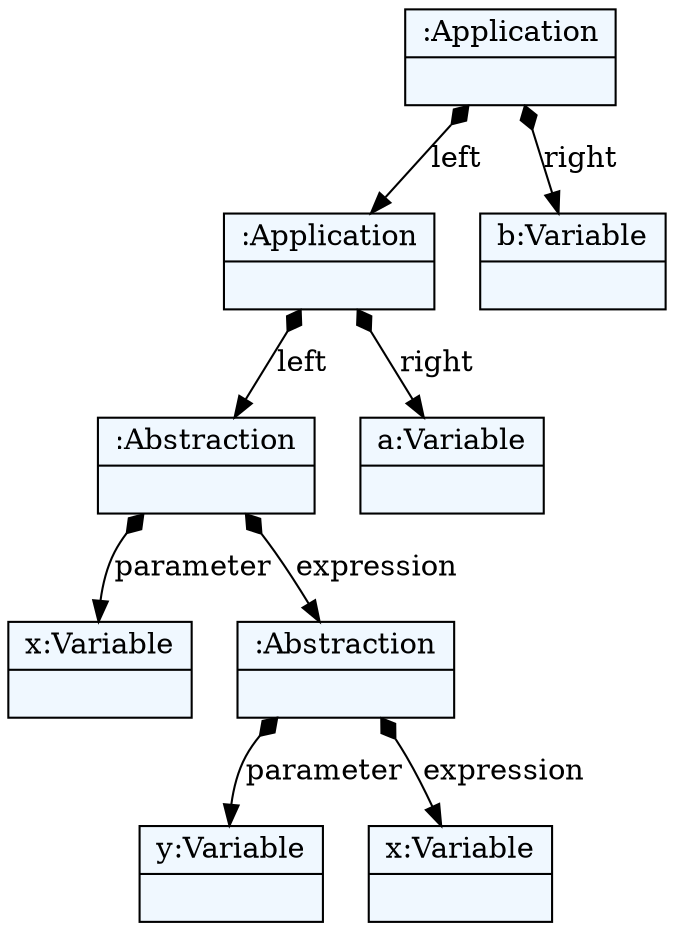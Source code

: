 
    digraph textX {
    fontname = "Bitstream Vera Sans"
    fontsize = 8
    node[
        shape=record,
        style=filled,
        fillcolor=aliceblue
    ]
    nodesep = 0.3
    edge[dir=black,arrowtail=empty]


2263885647584 -> 2263885647488 [label="left" arrowtail=diamond dir=both]
2263885647488 -> 2263885647344 [label="left" arrowtail=diamond dir=both]
2263885647344 -> 2263885647248 [label="parameter" arrowtail=diamond dir=both]
2263885647248[label="{x:Variable|}"]
2263885647344 -> 2263885647200 [label="expression" arrowtail=diamond dir=both]
2263885647200 -> 2263885647104 [label="parameter" arrowtail=diamond dir=both]
2263885647104[label="{y:Variable|}"]
2263885647200 -> 2263885647056 [label="expression" arrowtail=diamond dir=both]
2263885647056[label="{x:Variable|}"]
2263885647200[label="{:Abstraction|}"]
2263885647344[label="{:Abstraction|}"]
2263885647488 -> 2263885647296 [label="right" arrowtail=diamond dir=both]
2263885647296[label="{a:Variable|}"]
2263885647488[label="{:Application|}"]
2263885647584 -> 2263885647392 [label="right" arrowtail=diamond dir=both]
2263885647392[label="{b:Variable|}"]
2263885647584[label="{:Application|}"]

}
